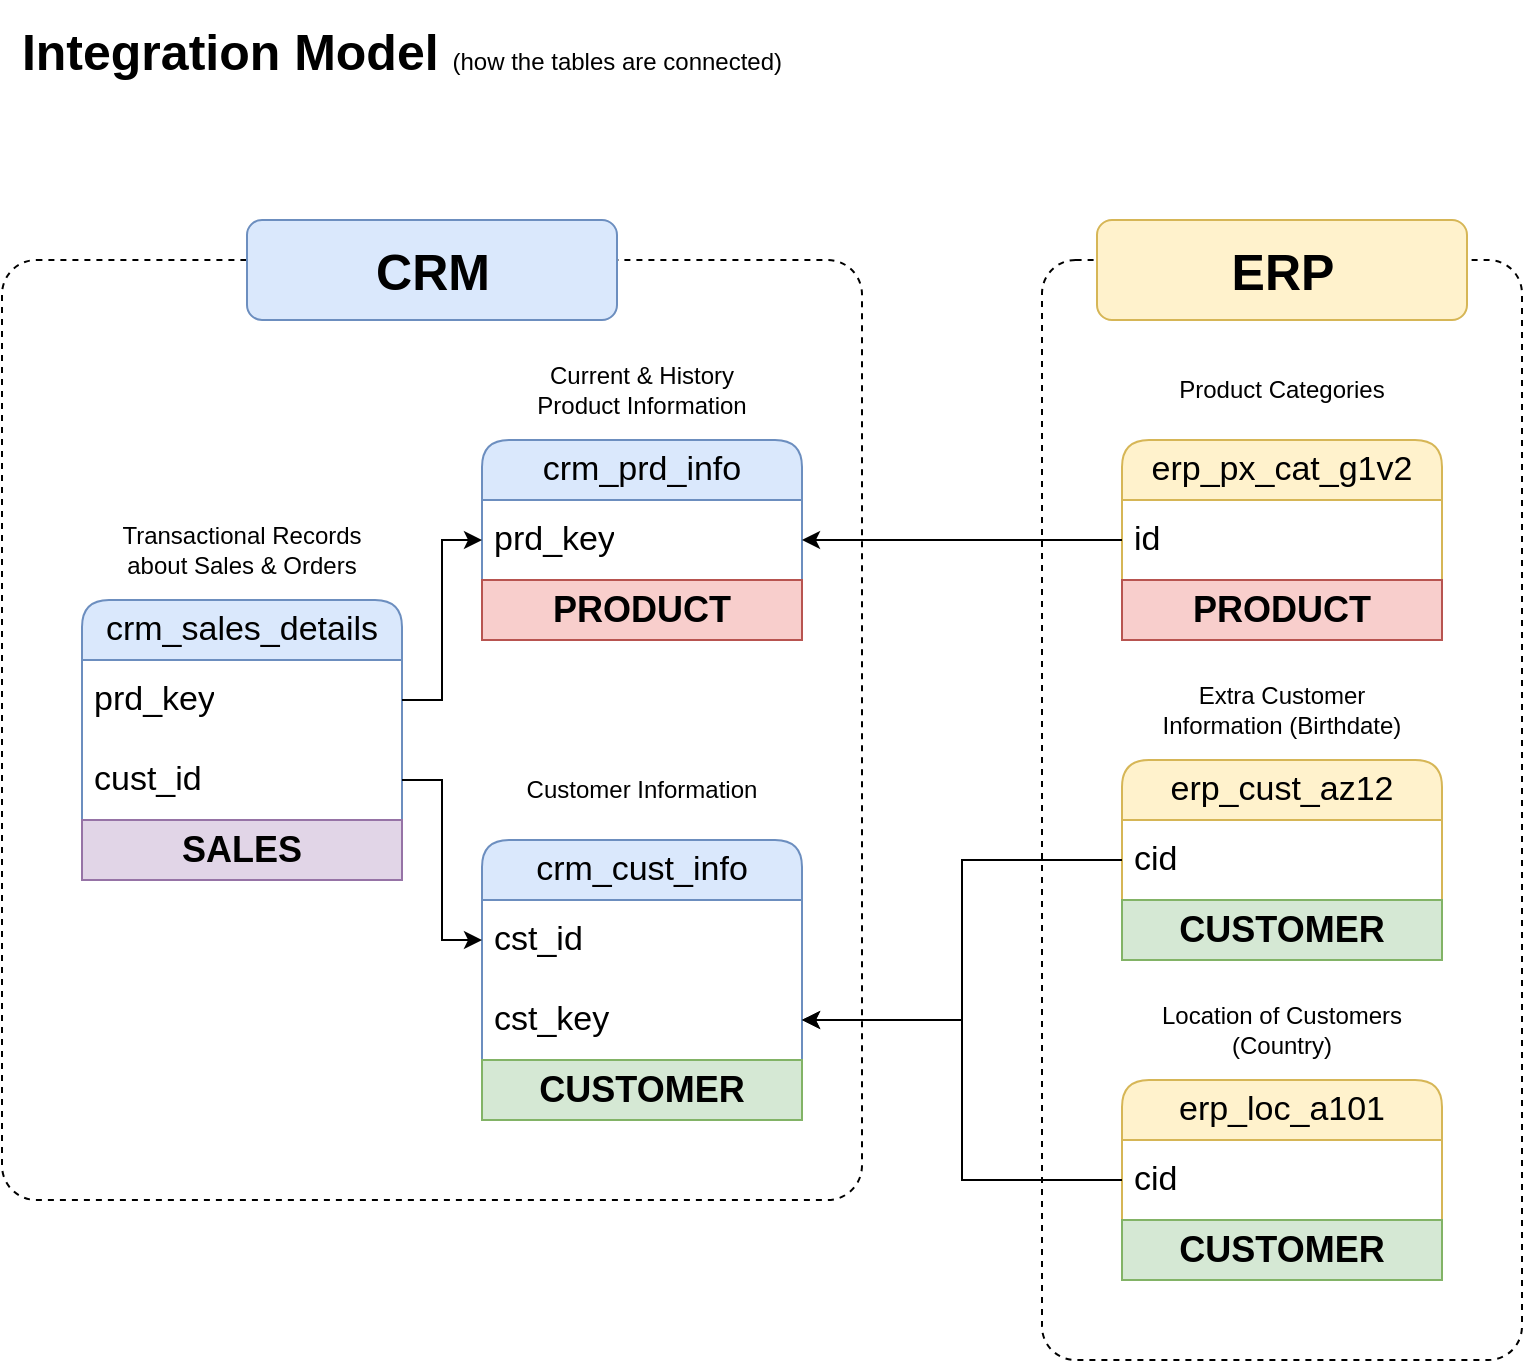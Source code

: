 <mxfile version="27.0.9">
  <diagram name="Page-1" id="9Kf1y3A2pL2WANAioQQF">
    <mxGraphModel dx="980" dy="1523" grid="1" gridSize="10" guides="1" tooltips="1" connect="1" arrows="1" fold="1" page="1" pageScale="1" pageWidth="850" pageHeight="1100" math="0" shadow="0">
      <root>
        <mxCell id="0" />
        <mxCell id="1" parent="0" />
        <mxCell id="YUWVcZzt3nmgiwPd1lfK-36" value="" style="rounded=1;whiteSpace=wrap;html=1;arcSize=7;fillColor=none;dashed=1;" parent="1" vertex="1">
          <mxGeometry x="565" y="240" width="240" height="550" as="geometry" />
        </mxCell>
        <mxCell id="YUWVcZzt3nmgiwPd1lfK-34" value="" style="rounded=1;whiteSpace=wrap;html=1;arcSize=4;fillColor=none;dashed=1;" parent="1" vertex="1">
          <mxGeometry x="45" y="240" width="430" height="470" as="geometry" />
        </mxCell>
        <mxCell id="YUWVcZzt3nmgiwPd1lfK-1" value="crm_cust_info" style="swimlane;fontStyle=0;childLayout=stackLayout;horizontal=1;startSize=30;horizontalStack=0;resizeParent=1;resizeParentMax=0;resizeLast=0;collapsible=1;marginBottom=0;whiteSpace=wrap;html=1;fillColor=#dae8fc;strokeColor=#6c8ebf;rounded=1;fontSize=17;" parent="1" vertex="1">
          <mxGeometry x="285" y="530" width="160" height="140" as="geometry" />
        </mxCell>
        <mxCell id="YUWVcZzt3nmgiwPd1lfK-2" value="cst_id" style="text;strokeColor=none;fillColor=none;align=left;verticalAlign=middle;spacingLeft=4;spacingRight=4;overflow=hidden;points=[[0,0.5],[1,0.5]];portConstraint=eastwest;rotatable=0;whiteSpace=wrap;html=1;fontSize=17;" parent="YUWVcZzt3nmgiwPd1lfK-1" vertex="1">
          <mxGeometry y="30" width="160" height="40" as="geometry" />
        </mxCell>
        <mxCell id="YUWVcZzt3nmgiwPd1lfK-23" value="cst_key" style="text;strokeColor=none;fillColor=none;align=left;verticalAlign=middle;spacingLeft=4;spacingRight=4;overflow=hidden;points=[[0,0.5],[1,0.5]];portConstraint=eastwest;rotatable=0;whiteSpace=wrap;html=1;fontSize=17;" parent="YUWVcZzt3nmgiwPd1lfK-1" vertex="1">
          <mxGeometry y="70" width="160" height="40" as="geometry" />
        </mxCell>
        <mxCell id="Ue31bYoo42OICyJNplh4-17" value="&lt;b&gt;&lt;font style=&quot;font-size: 18px;&quot;&gt;CUSTOMER&lt;/font&gt;&lt;/b&gt;" style="text;html=1;strokeColor=#82b366;fillColor=#d5e8d4;align=center;verticalAlign=middle;whiteSpace=wrap;overflow=hidden;" parent="YUWVcZzt3nmgiwPd1lfK-1" vertex="1">
          <mxGeometry y="110" width="160" height="30" as="geometry" />
        </mxCell>
        <mxCell id="YUWVcZzt3nmgiwPd1lfK-6" value="Customer Information" style="text;html=1;align=center;verticalAlign=middle;whiteSpace=wrap;rounded=0;" parent="1" vertex="1">
          <mxGeometry x="300" y="490" width="130" height="30" as="geometry" />
        </mxCell>
        <mxCell id="YUWVcZzt3nmgiwPd1lfK-7" value="crm_prd_info" style="swimlane;fontStyle=0;childLayout=stackLayout;horizontal=1;startSize=30;horizontalStack=0;resizeParent=1;resizeParentMax=0;resizeLast=0;collapsible=1;marginBottom=0;whiteSpace=wrap;html=1;fillColor=#dae8fc;strokeColor=#6c8ebf;rounded=1;fontSize=17;" parent="1" vertex="1">
          <mxGeometry x="285" y="330" width="160" height="100" as="geometry" />
        </mxCell>
        <mxCell id="YUWVcZzt3nmgiwPd1lfK-8" value="prd_key" style="text;strokeColor=none;fillColor=none;align=left;verticalAlign=middle;spacingLeft=4;spacingRight=4;overflow=hidden;points=[[0,0.5],[1,0.5]];portConstraint=eastwest;rotatable=0;whiteSpace=wrap;html=1;fontSize=17;" parent="YUWVcZzt3nmgiwPd1lfK-7" vertex="1">
          <mxGeometry y="30" width="160" height="40" as="geometry" />
        </mxCell>
        <mxCell id="Ue31bYoo42OICyJNplh4-5" value="&lt;b&gt;&lt;font style=&quot;font-size: 18px;&quot;&gt;PRODUCT&lt;/font&gt;&lt;/b&gt;" style="text;html=1;strokeColor=#b85450;fillColor=#f8cecc;align=center;verticalAlign=middle;whiteSpace=wrap;overflow=hidden;" parent="YUWVcZzt3nmgiwPd1lfK-7" vertex="1">
          <mxGeometry y="70" width="160" height="30" as="geometry" />
        </mxCell>
        <mxCell id="YUWVcZzt3nmgiwPd1lfK-9" value="Current &amp;amp; History Product Information" style="text;html=1;align=center;verticalAlign=middle;whiteSpace=wrap;rounded=0;" parent="1" vertex="1">
          <mxGeometry x="300" y="290" width="130" height="30" as="geometry" />
        </mxCell>
        <mxCell id="YUWVcZzt3nmgiwPd1lfK-11" value="crm_sales_details" style="swimlane;fontStyle=0;childLayout=stackLayout;horizontal=1;startSize=30;horizontalStack=0;resizeParent=1;resizeParentMax=0;resizeLast=0;collapsible=1;marginBottom=0;whiteSpace=wrap;html=1;fillColor=#dae8fc;strokeColor=#6c8ebf;rounded=1;fontSize=17;" parent="1" vertex="1">
          <mxGeometry x="85" y="410" width="160" height="140" as="geometry" />
        </mxCell>
        <mxCell id="YUWVcZzt3nmgiwPd1lfK-12" value="prd_key" style="text;strokeColor=none;fillColor=none;align=left;verticalAlign=middle;spacingLeft=4;spacingRight=4;overflow=hidden;points=[[0,0.5],[1,0.5]];portConstraint=eastwest;rotatable=0;whiteSpace=wrap;html=1;fontSize=17;" parent="YUWVcZzt3nmgiwPd1lfK-11" vertex="1">
          <mxGeometry y="30" width="160" height="40" as="geometry" />
        </mxCell>
        <mxCell id="YUWVcZzt3nmgiwPd1lfK-16" value="cust_id" style="text;strokeColor=none;fillColor=none;align=left;verticalAlign=middle;spacingLeft=4;spacingRight=4;overflow=hidden;points=[[0,0.5],[1,0.5]];portConstraint=eastwest;rotatable=0;whiteSpace=wrap;html=1;fontSize=17;" parent="YUWVcZzt3nmgiwPd1lfK-11" vertex="1">
          <mxGeometry y="70" width="160" height="40" as="geometry" />
        </mxCell>
        <mxCell id="Ue31bYoo42OICyJNplh4-15" value="&lt;b&gt;&lt;font style=&quot;font-size: 18px;&quot;&gt;SALES&lt;/font&gt;&lt;/b&gt;" style="text;html=1;strokeColor=#9673a6;fillColor=#e1d5e7;align=center;verticalAlign=middle;whiteSpace=wrap;overflow=hidden;" parent="YUWVcZzt3nmgiwPd1lfK-11" vertex="1">
          <mxGeometry y="110" width="160" height="30" as="geometry" />
        </mxCell>
        <mxCell id="YUWVcZzt3nmgiwPd1lfK-13" value="Transactional Records about Sales &amp;amp; Orders" style="text;html=1;align=center;verticalAlign=middle;whiteSpace=wrap;rounded=0;" parent="1" vertex="1">
          <mxGeometry x="100" y="370" width="130" height="30" as="geometry" />
        </mxCell>
        <mxCell id="YUWVcZzt3nmgiwPd1lfK-18" style="edgeStyle=orthogonalEdgeStyle;rounded=0;orthogonalLoop=1;jettySize=auto;html=1;entryX=0;entryY=0.5;entryDx=0;entryDy=0;" parent="1" source="YUWVcZzt3nmgiwPd1lfK-12" target="YUWVcZzt3nmgiwPd1lfK-8" edge="1">
          <mxGeometry relative="1" as="geometry" />
        </mxCell>
        <mxCell id="YUWVcZzt3nmgiwPd1lfK-19" style="edgeStyle=orthogonalEdgeStyle;rounded=0;orthogonalLoop=1;jettySize=auto;html=1;entryX=0;entryY=0.5;entryDx=0;entryDy=0;" parent="1" source="YUWVcZzt3nmgiwPd1lfK-16" target="YUWVcZzt3nmgiwPd1lfK-2" edge="1">
          <mxGeometry relative="1" as="geometry" />
        </mxCell>
        <mxCell id="YUWVcZzt3nmgiwPd1lfK-20" value="erp_cust_az12" style="swimlane;fontStyle=0;childLayout=stackLayout;horizontal=1;startSize=30;horizontalStack=0;resizeParent=1;resizeParentMax=0;resizeLast=0;collapsible=1;marginBottom=0;whiteSpace=wrap;html=1;fillColor=#fff2cc;strokeColor=#d6b656;rounded=1;fontSize=17;" parent="1" vertex="1">
          <mxGeometry x="605" y="490" width="160" height="100" as="geometry" />
        </mxCell>
        <mxCell id="YUWVcZzt3nmgiwPd1lfK-21" value="cid" style="text;strokeColor=none;fillColor=none;align=left;verticalAlign=middle;spacingLeft=4;spacingRight=4;overflow=hidden;points=[[0,0.5],[1,0.5]];portConstraint=eastwest;rotatable=0;whiteSpace=wrap;html=1;fontSize=17;" parent="YUWVcZzt3nmgiwPd1lfK-20" vertex="1">
          <mxGeometry y="30" width="160" height="40" as="geometry" />
        </mxCell>
        <mxCell id="Ue31bYoo42OICyJNplh4-16" value="&lt;b&gt;&lt;font style=&quot;font-size: 18px;&quot;&gt;CUSTOMER&lt;/font&gt;&lt;/b&gt;" style="text;html=1;strokeColor=#82b366;fillColor=#d5e8d4;align=center;verticalAlign=middle;whiteSpace=wrap;overflow=hidden;" parent="YUWVcZzt3nmgiwPd1lfK-20" vertex="1">
          <mxGeometry y="70" width="160" height="30" as="geometry" />
        </mxCell>
        <mxCell id="YUWVcZzt3nmgiwPd1lfK-22" value="Extra Customer Information (Birthdate)" style="text;html=1;align=center;verticalAlign=middle;whiteSpace=wrap;rounded=0;" parent="1" vertex="1">
          <mxGeometry x="620" y="450" width="130" height="30" as="geometry" />
        </mxCell>
        <mxCell id="YUWVcZzt3nmgiwPd1lfK-24" value="erp_loc_a101" style="swimlane;fontStyle=0;childLayout=stackLayout;horizontal=1;startSize=30;horizontalStack=0;resizeParent=1;resizeParentMax=0;resizeLast=0;collapsible=1;marginBottom=0;whiteSpace=wrap;html=1;fillColor=#fff2cc;strokeColor=#d6b656;rounded=1;fontSize=17;" parent="1" vertex="1">
          <mxGeometry x="605" y="650" width="160" height="100" as="geometry" />
        </mxCell>
        <mxCell id="YUWVcZzt3nmgiwPd1lfK-25" value="cid" style="text;strokeColor=none;fillColor=none;align=left;verticalAlign=middle;spacingLeft=4;spacingRight=4;overflow=hidden;points=[[0,0.5],[1,0.5]];portConstraint=eastwest;rotatable=0;whiteSpace=wrap;html=1;fontSize=17;" parent="YUWVcZzt3nmgiwPd1lfK-24" vertex="1">
          <mxGeometry y="30" width="160" height="40" as="geometry" />
        </mxCell>
        <mxCell id="Ue31bYoo42OICyJNplh4-1" value="&lt;b&gt;&lt;font style=&quot;font-size: 18px;&quot;&gt;CUSTOMER&lt;/font&gt;&lt;/b&gt;" style="text;html=1;strokeColor=#82b366;fillColor=#d5e8d4;align=center;verticalAlign=middle;whiteSpace=wrap;overflow=hidden;" parent="YUWVcZzt3nmgiwPd1lfK-24" vertex="1">
          <mxGeometry y="70" width="160" height="30" as="geometry" />
        </mxCell>
        <mxCell id="YUWVcZzt3nmgiwPd1lfK-26" value="Location of Customers (Country)" style="text;html=1;align=center;verticalAlign=middle;whiteSpace=wrap;rounded=0;" parent="1" vertex="1">
          <mxGeometry x="620" y="610" width="130" height="30" as="geometry" />
        </mxCell>
        <mxCell id="YUWVcZzt3nmgiwPd1lfK-27" value="erp_px_cat_g1v2" style="swimlane;fontStyle=0;childLayout=stackLayout;horizontal=1;startSize=30;horizontalStack=0;resizeParent=1;resizeParentMax=0;resizeLast=0;collapsible=1;marginBottom=0;whiteSpace=wrap;html=1;fillColor=#fff2cc;strokeColor=#d6b656;rounded=1;fontSize=17;" parent="1" vertex="1">
          <mxGeometry x="605" y="330" width="160" height="100" as="geometry" />
        </mxCell>
        <mxCell id="YUWVcZzt3nmgiwPd1lfK-28" value="id" style="text;strokeColor=none;fillColor=none;align=left;verticalAlign=middle;spacingLeft=4;spacingRight=4;overflow=hidden;points=[[0,0.5],[1,0.5]];portConstraint=eastwest;rotatable=0;whiteSpace=wrap;html=1;fontSize=17;" parent="YUWVcZzt3nmgiwPd1lfK-27" vertex="1">
          <mxGeometry y="30" width="160" height="40" as="geometry" />
        </mxCell>
        <mxCell id="Ue31bYoo42OICyJNplh4-4" value="&lt;b&gt;&lt;font style=&quot;font-size: 18px;&quot;&gt;PRODUCT&lt;/font&gt;&lt;/b&gt;" style="text;html=1;strokeColor=#b85450;fillColor=#f8cecc;align=center;verticalAlign=middle;whiteSpace=wrap;overflow=hidden;" parent="YUWVcZzt3nmgiwPd1lfK-27" vertex="1">
          <mxGeometry y="70" width="160" height="30" as="geometry" />
        </mxCell>
        <mxCell id="YUWVcZzt3nmgiwPd1lfK-29" value="Product Categories" style="text;html=1;align=center;verticalAlign=middle;whiteSpace=wrap;rounded=0;" parent="1" vertex="1">
          <mxGeometry x="620" y="290" width="130" height="30" as="geometry" />
        </mxCell>
        <mxCell id="YUWVcZzt3nmgiwPd1lfK-30" style="edgeStyle=orthogonalEdgeStyle;rounded=0;orthogonalLoop=1;jettySize=auto;html=1;entryX=1;entryY=0.5;entryDx=0;entryDy=0;" parent="1" source="YUWVcZzt3nmgiwPd1lfK-25" target="YUWVcZzt3nmgiwPd1lfK-23" edge="1">
          <mxGeometry relative="1" as="geometry" />
        </mxCell>
        <mxCell id="YUWVcZzt3nmgiwPd1lfK-32" style="edgeStyle=orthogonalEdgeStyle;rounded=0;orthogonalLoop=1;jettySize=auto;html=1;" parent="1" source="YUWVcZzt3nmgiwPd1lfK-21" target="YUWVcZzt3nmgiwPd1lfK-23" edge="1">
          <mxGeometry relative="1" as="geometry" />
        </mxCell>
        <mxCell id="YUWVcZzt3nmgiwPd1lfK-33" style="edgeStyle=orthogonalEdgeStyle;rounded=0;orthogonalLoop=1;jettySize=auto;html=1;entryX=1;entryY=0.5;entryDx=0;entryDy=0;" parent="1" source="YUWVcZzt3nmgiwPd1lfK-28" target="YUWVcZzt3nmgiwPd1lfK-8" edge="1">
          <mxGeometry relative="1" as="geometry" />
        </mxCell>
        <mxCell id="YUWVcZzt3nmgiwPd1lfK-35" value="&lt;b&gt;&lt;font style=&quot;font-size: 25px;&quot;&gt;CRM&lt;/font&gt;&lt;/b&gt;" style="rounded=1;whiteSpace=wrap;html=1;fillColor=#dae8fc;strokeColor=#6c8ebf;" parent="1" vertex="1">
          <mxGeometry x="167.5" y="220" width="185" height="50" as="geometry" />
        </mxCell>
        <mxCell id="YUWVcZzt3nmgiwPd1lfK-37" value="&lt;b&gt;&lt;font style=&quot;font-size: 25px;&quot;&gt;ERP&lt;/font&gt;&lt;/b&gt;" style="rounded=1;whiteSpace=wrap;html=1;fillColor=#fff2cc;strokeColor=#d6b656;" parent="1" vertex="1">
          <mxGeometry x="592.5" y="220" width="185" height="50" as="geometry" />
        </mxCell>
        <mxCell id="YUWVcZzt3nmgiwPd1lfK-40" value="&lt;b&gt;&lt;font style=&quot;font-size: 25px;&quot;&gt;Integration Model&amp;nbsp;&lt;/font&gt;&lt;/b&gt;&lt;span style=&quot;background-color: transparent; color: light-dark(rgb(0, 0, 0), rgb(255, 255, 255));&quot;&gt;&lt;font style=&quot;&quot;&gt;(how the tables are connected)&lt;/font&gt;&lt;/span&gt;" style="text;html=1;align=center;verticalAlign=middle;whiteSpace=wrap;rounded=0;" parent="1" vertex="1">
          <mxGeometry x="45" y="110" width="400" height="50" as="geometry" />
        </mxCell>
      </root>
    </mxGraphModel>
  </diagram>
</mxfile>
